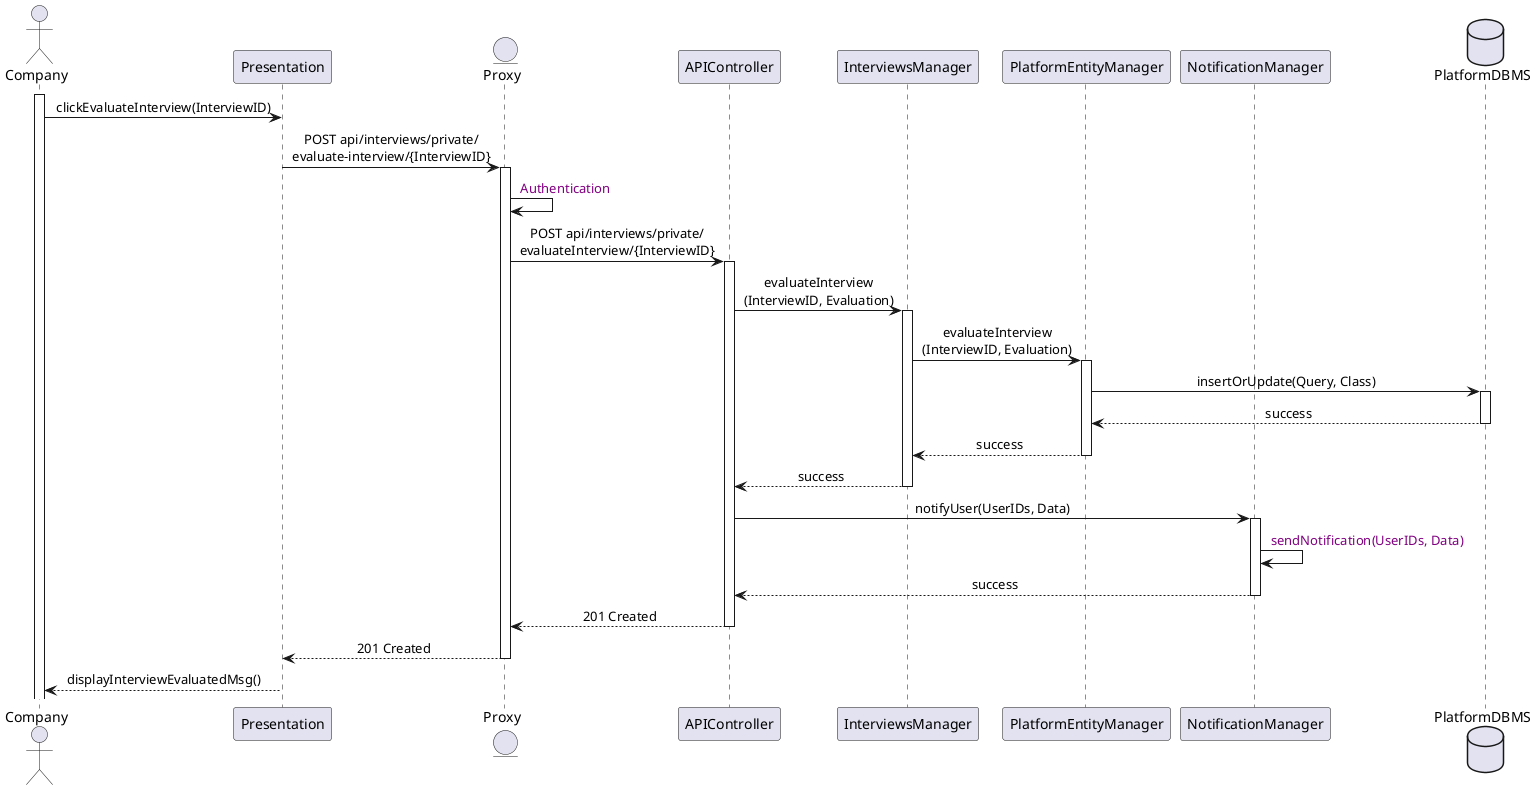 @startuml CompanyEvaluatesInterview
skinparam sequenceMessageAlign center
actor       Company
participant Presentation
entity      Proxy
participant APIController
participant InterviewsManager
participant PlatformEntityManager
participant NotificationManager 
database    PlatformDBMS

activate Company
Company -> Presentation : clickEvaluateInterview(InterviewID)
Presentation -> Proxy : POST api/interviews/private/\nevaluate-interview/{InterviewID}
activate Proxy
Proxy -> Proxy : <color:purple> Authentication
Proxy -> APIController : POST api/interviews/private/\nevaluateInterview/{InterviewID}
activate APIController
APIController -> InterviewsManager : evaluateInterview\n(InterviewID, Evaluation)
activate InterviewsManager
InterviewsManager -> PlatformEntityManager : evaluateInterview\n(InterviewID, Evaluation)
activate PlatformEntityManager
PlatformEntityManager -> PlatformDBMS : insertOrUpdate(Query, Class)
activate PlatformDBMS
PlatformDBMS --> PlatformEntityManager : success
deactivate PlatformDBMS
PlatformEntityManager --> InterviewsManager : success
deactivate PlatformEntityManager
InterviewsManager --> APIController : success
deactivate InterviewsManager
APIController -> NotificationManager : notifyUser(UserIDs, Data)
activate NotificationManager
NotificationManager -> NotificationManager : <color:purple> sendNotification(UserIDs, Data)
NotificationManager --> APIController : success
deactivate NotificationManager
APIController --> Proxy : 201 Created
deactivate APIController
Proxy --> Presentation : 201 Created
deactivate Proxy
Presentation --> Company : displayInterviewEvaluatedMsg()
deactivate Presentation
@enduml

'If the company has not evaluated each question of the interview
'here is the sequence diagram to reach the page where the company can evaluate the interview

/'activate Company
Company -> Presentation : clickDashboardInterviewsPage()
activate Presentation
Presentation -> Proxy : GET api/interviews/private/getInterviews
Proxy -> Proxy : <color:purple> Authentication
Proxy -> APIController : GET api/interviews/private/getInterviews
activate APIController
APIController -> InterviewsManager : getInterviews(UserID)
activate InterviewsManager
InterviewsManager -> PlatformEntityManager : getInterviews(UserID)
activate PlatformEntityManager
PlatformEntityManager -> PlatformDBMS : buildAndExecuteQuery(Query, Class)
activate PlatformDBMS
PlatformDBMS --> PlatformEntityManager : result
deactivate PlatformDBMS
PlatformEntityManager --> InterviewsManager : result
deactivate PlatformEntityManager
InterviewsManager --> APIController : Interviews
deactivate InterviewsManager
APIController --> Proxy : 200 OK : Interviews
deactivate APIController
Proxy --> Presentation : 200 OK : Interviews
deactivate Proxy
Presentation --> Company : displayInterviews()
Company -> Presentation : clickInterview(InterviewID)
Presentation --> Company : displayInterview(InterviewID)'/